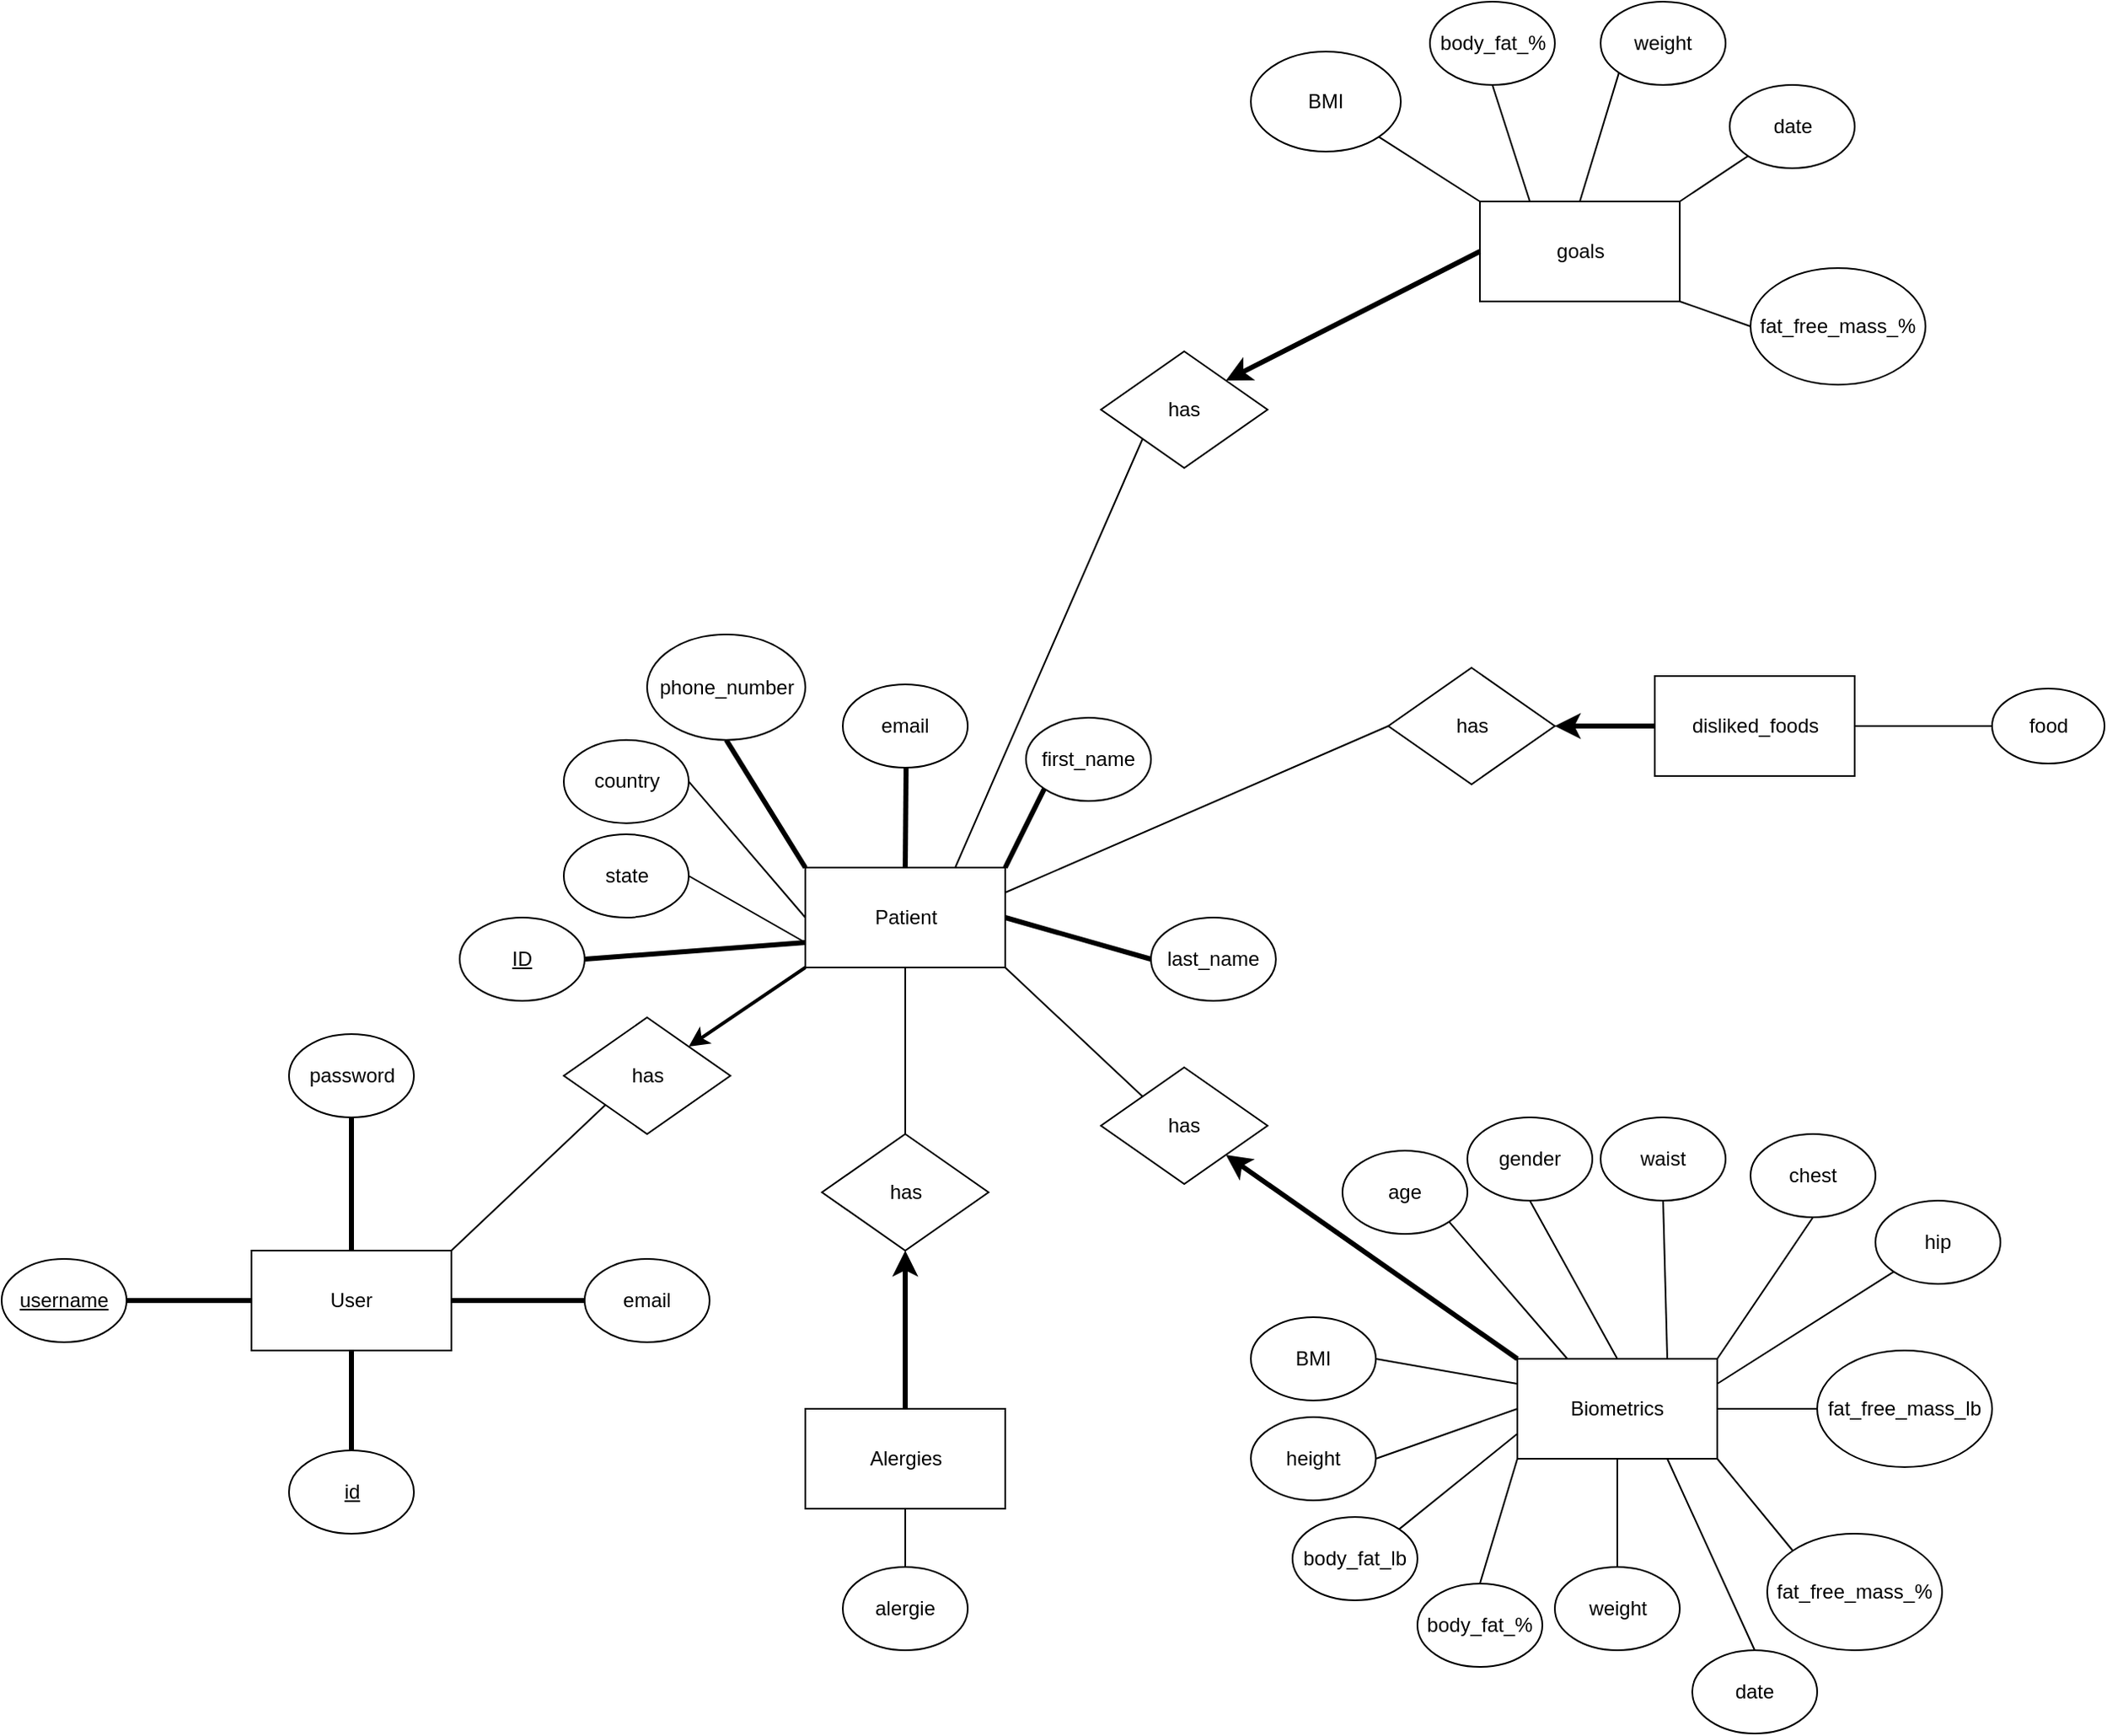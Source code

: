 <mxfile>
    <diagram id="zh0QbPr_pFWK423iTRMR" name="Page-1">
        <mxGraphModel dx="1402" dy="1064" grid="1" gridSize="10" guides="1" tooltips="1" connect="1" arrows="1" fold="1" page="0" pageScale="1" pageWidth="850" pageHeight="1100" math="0" shadow="0">
            <root>
                <mxCell id="0"/>
                <mxCell id="1" parent="0"/>
                <mxCell id="6" style="edgeStyle=none;html=1;exitX=0;exitY=0.5;exitDx=0;exitDy=0;entryX=1;entryY=0.5;entryDx=0;entryDy=0;endArrow=none;endFill=0;strokeWidth=3;" parent="1" source="2" target="4" edge="1">
                    <mxGeometry relative="1" as="geometry"/>
                </mxCell>
                <mxCell id="7" style="edgeStyle=none;html=1;exitX=0.5;exitY=0;exitDx=0;exitDy=0;entryX=0.5;entryY=1;entryDx=0;entryDy=0;strokeWidth=3;endArrow=none;endFill=0;" parent="1" source="2" target="3" edge="1">
                    <mxGeometry relative="1" as="geometry"/>
                </mxCell>
                <mxCell id="9" style="edgeStyle=none;html=1;exitX=1;exitY=0.5;exitDx=0;exitDy=0;entryX=0;entryY=0.5;entryDx=0;entryDy=0;strokeWidth=3;endArrow=none;endFill=0;" parent="1" source="2" target="8" edge="1">
                    <mxGeometry relative="1" as="geometry"/>
                </mxCell>
                <mxCell id="51" style="edgeStyle=none;html=1;exitX=1;exitY=0;exitDx=0;exitDy=0;entryX=0;entryY=1;entryDx=0;entryDy=0;strokeWidth=1;endArrow=none;endFill=0;" parent="1" source="2" target="50" edge="1">
                    <mxGeometry relative="1" as="geometry"/>
                </mxCell>
                <mxCell id="2" value="User" style="rounded=0;whiteSpace=wrap;html=1;" parent="1" vertex="1">
                    <mxGeometry x="80" y="480" width="120" height="60" as="geometry"/>
                </mxCell>
                <mxCell id="3" value="password" style="ellipse;whiteSpace=wrap;html=1;" parent="1" vertex="1">
                    <mxGeometry x="102.5" y="350" width="75" height="50" as="geometry"/>
                </mxCell>
                <mxCell id="4" value="&lt;u&gt;username&lt;/u&gt;" style="ellipse;whiteSpace=wrap;html=1;" parent="1" vertex="1">
                    <mxGeometry x="-70" y="485" width="75" height="50" as="geometry"/>
                </mxCell>
                <mxCell id="8" value="email" style="ellipse;whiteSpace=wrap;html=1;" parent="1" vertex="1">
                    <mxGeometry x="280" y="485" width="75" height="50" as="geometry"/>
                </mxCell>
                <mxCell id="10" value="age" style="ellipse;whiteSpace=wrap;html=1;" parent="1" vertex="1">
                    <mxGeometry x="735" y="420" width="75" height="50" as="geometry"/>
                </mxCell>
                <mxCell id="12" style="edgeStyle=none;html=1;exitX=0.25;exitY=0;exitDx=0;exitDy=0;entryX=1;entryY=1;entryDx=0;entryDy=0;strokeWidth=1;endArrow=none;endFill=0;" parent="1" source="11" target="10" edge="1">
                    <mxGeometry relative="1" as="geometry"/>
                </mxCell>
                <mxCell id="14" style="edgeStyle=none;html=1;exitX=0.5;exitY=1;exitDx=0;exitDy=0;entryX=0.5;entryY=0;entryDx=0;entryDy=0;strokeWidth=1;endArrow=none;endFill=0;" parent="1" source="11" target="13" edge="1">
                    <mxGeometry relative="1" as="geometry"/>
                </mxCell>
                <mxCell id="16" style="edgeStyle=none;html=1;exitX=0.5;exitY=0;exitDx=0;exitDy=0;entryX=0.5;entryY=1;entryDx=0;entryDy=0;strokeWidth=1;endArrow=none;endFill=0;" parent="1" source="11" target="15" edge="1">
                    <mxGeometry relative="1" as="geometry"/>
                </mxCell>
                <mxCell id="18" style="edgeStyle=none;html=1;exitX=0;exitY=0.5;exitDx=0;exitDy=0;entryX=1;entryY=0.5;entryDx=0;entryDy=0;strokeWidth=1;endArrow=none;endFill=0;" parent="1" source="11" target="17" edge="1">
                    <mxGeometry relative="1" as="geometry"/>
                </mxCell>
                <mxCell id="20" style="edgeStyle=none;html=1;exitX=0;exitY=0.25;exitDx=0;exitDy=0;entryX=1;entryY=0.5;entryDx=0;entryDy=0;strokeWidth=1;endArrow=none;endFill=0;" parent="1" source="11" target="19" edge="1">
                    <mxGeometry relative="1" as="geometry"/>
                </mxCell>
                <mxCell id="22" style="edgeStyle=none;html=1;exitX=0;exitY=1;exitDx=0;exitDy=0;entryX=0.5;entryY=0;entryDx=0;entryDy=0;strokeWidth=1;endArrow=none;endFill=0;" parent="1" source="11" target="21" edge="1">
                    <mxGeometry relative="1" as="geometry"/>
                </mxCell>
                <mxCell id="24" style="edgeStyle=none;html=1;exitX=1;exitY=1;exitDx=0;exitDy=0;entryX=0;entryY=0;entryDx=0;entryDy=0;strokeWidth=1;endArrow=none;endFill=0;" parent="1" source="11" target="23" edge="1">
                    <mxGeometry relative="1" as="geometry"/>
                </mxCell>
                <mxCell id="26" style="edgeStyle=none;html=1;exitX=0;exitY=0.75;exitDx=0;exitDy=0;entryX=1;entryY=0;entryDx=0;entryDy=0;strokeWidth=1;endArrow=none;endFill=0;" parent="1" source="11" target="25" edge="1">
                    <mxGeometry relative="1" as="geometry"/>
                </mxCell>
                <mxCell id="28" style="edgeStyle=none;html=1;exitX=1;exitY=0.5;exitDx=0;exitDy=0;entryX=0;entryY=0.5;entryDx=0;entryDy=0;strokeWidth=1;endArrow=none;endFill=0;" parent="1" source="11" target="27" edge="1">
                    <mxGeometry relative="1" as="geometry"/>
                </mxCell>
                <mxCell id="34" style="edgeStyle=none;html=1;exitX=1;exitY=0.25;exitDx=0;exitDy=0;entryX=0;entryY=1;entryDx=0;entryDy=0;strokeWidth=1;endArrow=none;endFill=0;" parent="1" source="11" target="33" edge="1">
                    <mxGeometry relative="1" as="geometry"/>
                </mxCell>
                <mxCell id="40" style="edgeStyle=none;html=1;exitX=0.75;exitY=1;exitDx=0;exitDy=0;entryX=0.5;entryY=0;entryDx=0;entryDy=0;strokeWidth=1;endArrow=none;endFill=0;" parent="1" source="11" target="39" edge="1">
                    <mxGeometry relative="1" as="geometry"/>
                </mxCell>
                <mxCell id="11" value="Biometrics" style="rounded=0;whiteSpace=wrap;html=1;" parent="1" vertex="1">
                    <mxGeometry x="840" y="545" width="120" height="60" as="geometry"/>
                </mxCell>
                <mxCell id="13" value="weight" style="ellipse;whiteSpace=wrap;html=1;" parent="1" vertex="1">
                    <mxGeometry x="862.5" y="670" width="75" height="50" as="geometry"/>
                </mxCell>
                <mxCell id="15" value="gender" style="ellipse;whiteSpace=wrap;html=1;" parent="1" vertex="1">
                    <mxGeometry x="810" y="400" width="75" height="50" as="geometry"/>
                </mxCell>
                <mxCell id="17" value="height" style="ellipse;whiteSpace=wrap;html=1;" parent="1" vertex="1">
                    <mxGeometry x="680" y="580" width="75" height="50" as="geometry"/>
                </mxCell>
                <mxCell id="19" value="BMI" style="ellipse;whiteSpace=wrap;html=1;" parent="1" vertex="1">
                    <mxGeometry x="680" y="520" width="75" height="50" as="geometry"/>
                </mxCell>
                <mxCell id="21" value="body_fat_%" style="ellipse;whiteSpace=wrap;html=1;" parent="1" vertex="1">
                    <mxGeometry x="780" y="680" width="75" height="50" as="geometry"/>
                </mxCell>
                <mxCell id="23" value="fat_free_mass_%" style="ellipse;whiteSpace=wrap;html=1;" parent="1" vertex="1">
                    <mxGeometry x="990" y="650" width="105" height="70" as="geometry"/>
                </mxCell>
                <mxCell id="25" value="body_fat_lb" style="ellipse;whiteSpace=wrap;html=1;" parent="1" vertex="1">
                    <mxGeometry x="705" y="640" width="75" height="50" as="geometry"/>
                </mxCell>
                <mxCell id="27" value="fat_free_mass_lb" style="ellipse;whiteSpace=wrap;html=1;" parent="1" vertex="1">
                    <mxGeometry x="1020" y="540" width="105" height="70" as="geometry"/>
                </mxCell>
                <mxCell id="30" style="edgeStyle=none;html=1;exitX=0.5;exitY=1;exitDx=0;exitDy=0;entryX=0.75;entryY=0;entryDx=0;entryDy=0;strokeWidth=1;endArrow=none;endFill=0;" parent="1" source="29" target="11" edge="1">
                    <mxGeometry relative="1" as="geometry"/>
                </mxCell>
                <mxCell id="29" value="waist" style="ellipse;whiteSpace=wrap;html=1;" parent="1" vertex="1">
                    <mxGeometry x="890" y="400" width="75" height="50" as="geometry"/>
                </mxCell>
                <mxCell id="32" style="edgeStyle=none;html=1;exitX=0.5;exitY=1;exitDx=0;exitDy=0;entryX=1;entryY=0;entryDx=0;entryDy=0;strokeWidth=1;endArrow=none;endFill=0;" parent="1" source="31" target="11" edge="1">
                    <mxGeometry relative="1" as="geometry"/>
                </mxCell>
                <mxCell id="31" value="chest" style="ellipse;whiteSpace=wrap;html=1;" parent="1" vertex="1">
                    <mxGeometry x="980" y="410" width="75" height="50" as="geometry"/>
                </mxCell>
                <mxCell id="33" value="hip" style="ellipse;whiteSpace=wrap;html=1;" parent="1" vertex="1">
                    <mxGeometry x="1055" y="450" width="75" height="50" as="geometry"/>
                </mxCell>
                <mxCell id="38" style="edgeStyle=none;html=1;entryX=1;entryY=1;entryDx=0;entryDy=0;strokeWidth=3;endArrow=classic;endFill=1;exitX=0;exitY=0;exitDx=0;exitDy=0;" parent="1" source="11" target="36" edge="1">
                    <mxGeometry relative="1" as="geometry">
                        <mxPoint x="870" y="320" as="sourcePoint"/>
                    </mxGeometry>
                </mxCell>
                <mxCell id="36" value="has" style="rhombus;whiteSpace=wrap;html=1;" parent="1" vertex="1">
                    <mxGeometry x="590" y="370" width="100" height="70" as="geometry"/>
                </mxCell>
                <mxCell id="39" value="date" style="ellipse;whiteSpace=wrap;html=1;" parent="1" vertex="1">
                    <mxGeometry x="945" y="720" width="75" height="50" as="geometry"/>
                </mxCell>
                <mxCell id="43" style="edgeStyle=none;html=1;exitX=1;exitY=1;exitDx=0;exitDy=0;entryX=0;entryY=0;entryDx=0;entryDy=0;strokeWidth=1;endArrow=none;endFill=0;" parent="1" source="41" target="36" edge="1">
                    <mxGeometry relative="1" as="geometry"/>
                </mxCell>
                <mxCell id="45" style="edgeStyle=none;html=1;exitX=0.5;exitY=0;exitDx=0;exitDy=0;strokeWidth=3;endArrow=none;endFill=0;" parent="1" source="41" edge="1">
                    <mxGeometry relative="1" as="geometry">
                        <mxPoint x="473" y="190" as="targetPoint"/>
                    </mxGeometry>
                </mxCell>
                <mxCell id="47" style="edgeStyle=none;html=1;exitX=0;exitY=0;exitDx=0;exitDy=0;entryX=0.5;entryY=1;entryDx=0;entryDy=0;strokeWidth=3;endArrow=none;endFill=0;" parent="1" source="41" target="46" edge="1">
                    <mxGeometry relative="1" as="geometry"/>
                </mxCell>
                <mxCell id="49" style="edgeStyle=none;html=1;exitX=1;exitY=0;exitDx=0;exitDy=0;entryX=0;entryY=1;entryDx=0;entryDy=0;strokeWidth=3;endArrow=none;endFill=0;" parent="1" source="41" target="48" edge="1">
                    <mxGeometry relative="1" as="geometry"/>
                </mxCell>
                <mxCell id="54" style="edgeStyle=none;html=1;exitX=1;exitY=0.5;exitDx=0;exitDy=0;entryX=0;entryY=0.5;entryDx=0;entryDy=0;strokeWidth=3;endArrow=none;endFill=0;" parent="1" source="41" target="53" edge="1">
                    <mxGeometry relative="1" as="geometry"/>
                </mxCell>
                <mxCell id="56" style="edgeStyle=none;html=1;exitX=0;exitY=0.5;exitDx=0;exitDy=0;entryX=1;entryY=0.5;entryDx=0;entryDy=0;strokeWidth=1;endArrow=none;endFill=0;" parent="1" source="41" target="55" edge="1">
                    <mxGeometry relative="1" as="geometry"/>
                </mxCell>
                <mxCell id="58" style="edgeStyle=none;html=1;exitX=0;exitY=0.75;exitDx=0;exitDy=0;entryX=1;entryY=0.5;entryDx=0;entryDy=0;strokeWidth=1;endArrow=none;endFill=0;" parent="1" source="41" target="57" edge="1">
                    <mxGeometry relative="1" as="geometry"/>
                </mxCell>
                <mxCell id="60" style="edgeStyle=none;html=1;exitX=0.5;exitY=0;exitDx=0;exitDy=0;strokeWidth=3;endArrow=classic;endFill=1;entryX=0.5;entryY=1;entryDx=0;entryDy=0;" parent="1" source="59" target="63" edge="1">
                    <mxGeometry relative="1" as="geometry">
                        <mxPoint x="540" y="500" as="targetPoint"/>
                    </mxGeometry>
                </mxCell>
                <mxCell id="66" style="edgeStyle=none;html=1;exitX=1;exitY=0.25;exitDx=0;exitDy=0;entryX=0;entryY=0.5;entryDx=0;entryDy=0;strokeWidth=1;endArrow=none;endFill=0;" parent="1" source="41" target="65" edge="1">
                    <mxGeometry relative="1" as="geometry"/>
                </mxCell>
                <mxCell id="74" style="edgeStyle=none;html=1;exitX=0.75;exitY=0;exitDx=0;exitDy=0;entryX=0;entryY=1;entryDx=0;entryDy=0;strokeWidth=1;endArrow=none;endFill=0;" parent="1" source="41" target="73" edge="1">
                    <mxGeometry relative="1" as="geometry"/>
                </mxCell>
                <mxCell id="41" value="Patient" style="rounded=0;whiteSpace=wrap;html=1;" parent="1" vertex="1">
                    <mxGeometry x="412.5" y="250" width="120" height="60" as="geometry"/>
                </mxCell>
                <mxCell id="44" value="email" style="ellipse;whiteSpace=wrap;html=1;" parent="1" vertex="1">
                    <mxGeometry x="435" y="140" width="75" height="50" as="geometry"/>
                </mxCell>
                <mxCell id="46" value="phone_number" style="ellipse;whiteSpace=wrap;html=1;" parent="1" vertex="1">
                    <mxGeometry x="317.5" y="110" width="95" height="63.33" as="geometry"/>
                </mxCell>
                <mxCell id="48" value="first_name" style="ellipse;whiteSpace=wrap;html=1;" parent="1" vertex="1">
                    <mxGeometry x="545" y="160" width="75" height="50" as="geometry"/>
                </mxCell>
                <mxCell id="52" style="edgeStyle=none;html=1;exitX=0;exitY=1;exitDx=0;exitDy=0;strokeWidth=2;endArrow=classic;endFill=1;entryX=1;entryY=0;entryDx=0;entryDy=0;" parent="1" source="41" target="50" edge="1">
                    <mxGeometry relative="1" as="geometry">
                        <mxPoint x="450" y="400" as="targetPoint"/>
                    </mxGeometry>
                </mxCell>
                <mxCell id="50" value="has" style="rhombus;whiteSpace=wrap;html=1;" parent="1" vertex="1">
                    <mxGeometry x="267.5" y="340" width="100" height="70" as="geometry"/>
                </mxCell>
                <mxCell id="53" value="last_name" style="ellipse;whiteSpace=wrap;html=1;" parent="1" vertex="1">
                    <mxGeometry x="620" y="280" width="75" height="50" as="geometry"/>
                </mxCell>
                <mxCell id="55" value="country" style="ellipse;whiteSpace=wrap;html=1;" parent="1" vertex="1">
                    <mxGeometry x="267.5" y="173.33" width="75" height="50" as="geometry"/>
                </mxCell>
                <mxCell id="57" value="state" style="ellipse;whiteSpace=wrap;html=1;" parent="1" vertex="1">
                    <mxGeometry x="267.5" y="230" width="75" height="50" as="geometry"/>
                </mxCell>
                <mxCell id="62" style="edgeStyle=none;html=1;exitX=0.5;exitY=1;exitDx=0;exitDy=0;entryX=0.5;entryY=0;entryDx=0;entryDy=0;strokeWidth=1;endArrow=none;endFill=0;" parent="1" source="59" target="61" edge="1">
                    <mxGeometry relative="1" as="geometry"/>
                </mxCell>
                <mxCell id="59" value="Alergies" style="rounded=0;whiteSpace=wrap;html=1;" parent="1" vertex="1">
                    <mxGeometry x="412.5" y="575" width="120" height="60" as="geometry"/>
                </mxCell>
                <mxCell id="61" value="alergie" style="ellipse;whiteSpace=wrap;html=1;" parent="1" vertex="1">
                    <mxGeometry x="435" y="670" width="75" height="50" as="geometry"/>
                </mxCell>
                <mxCell id="64" style="edgeStyle=none;html=1;exitX=0.5;exitY=0;exitDx=0;exitDy=0;entryX=0.5;entryY=1;entryDx=0;entryDy=0;strokeWidth=1;endArrow=none;endFill=0;" parent="1" source="63" target="41" edge="1">
                    <mxGeometry relative="1" as="geometry"/>
                </mxCell>
                <mxCell id="63" value="has" style="rhombus;whiteSpace=wrap;html=1;" parent="1" vertex="1">
                    <mxGeometry x="422.5" y="410" width="100" height="70" as="geometry"/>
                </mxCell>
                <mxCell id="68" style="edgeStyle=none;html=1;exitX=0;exitY=0.5;exitDx=0;exitDy=0;strokeWidth=3;endArrow=classic;endFill=1;entryX=1;entryY=0.5;entryDx=0;entryDy=0;" parent="1" source="67" target="65" edge="1">
                    <mxGeometry relative="1" as="geometry">
                        <mxPoint x="820" y="220" as="targetPoint"/>
                    </mxGeometry>
                </mxCell>
                <mxCell id="65" value="has" style="rhombus;whiteSpace=wrap;html=1;" parent="1" vertex="1">
                    <mxGeometry x="762.5" y="130" width="100" height="70" as="geometry"/>
                </mxCell>
                <mxCell id="70" style="edgeStyle=none;html=1;exitX=1;exitY=0.5;exitDx=0;exitDy=0;entryX=0;entryY=0.5;entryDx=0;entryDy=0;strokeWidth=1;endArrow=none;endFill=0;" parent="1" source="67" target="69" edge="1">
                    <mxGeometry relative="1" as="geometry"/>
                </mxCell>
                <mxCell id="67" value="disliked_foods" style="rounded=0;whiteSpace=wrap;html=1;" parent="1" vertex="1">
                    <mxGeometry x="922.5" y="135" width="120" height="60" as="geometry"/>
                </mxCell>
                <mxCell id="69" value="food" style="ellipse;whiteSpace=wrap;html=1;" parent="1" vertex="1">
                    <mxGeometry x="1125" y="142.5" width="67.5" height="45" as="geometry"/>
                </mxCell>
                <mxCell id="77" style="edgeStyle=none;html=1;exitX=0;exitY=0;exitDx=0;exitDy=0;strokeWidth=1;endArrow=none;endFill=0;entryX=1;entryY=1;entryDx=0;entryDy=0;" parent="1" source="71" target="76" edge="1">
                    <mxGeometry relative="1" as="geometry">
                        <mxPoint x="770" y="-190" as="targetPoint"/>
                    </mxGeometry>
                </mxCell>
                <mxCell id="83" style="edgeStyle=none;html=1;exitX=0.25;exitY=0;exitDx=0;exitDy=0;entryX=0.5;entryY=1;entryDx=0;entryDy=0;strokeWidth=1;endArrow=none;endFill=0;" parent="1" source="71" target="80" edge="1">
                    <mxGeometry relative="1" as="geometry"/>
                </mxCell>
                <mxCell id="84" style="edgeStyle=none;html=1;exitX=0.5;exitY=0;exitDx=0;exitDy=0;entryX=0;entryY=1;entryDx=0;entryDy=0;strokeWidth=1;endArrow=none;endFill=0;" parent="1" source="71" target="79" edge="1">
                    <mxGeometry relative="1" as="geometry"/>
                </mxCell>
                <mxCell id="85" style="edgeStyle=none;html=1;exitX=1;exitY=0;exitDx=0;exitDy=0;entryX=0;entryY=1;entryDx=0;entryDy=0;strokeWidth=1;endArrow=none;endFill=0;" parent="1" source="71" target="82" edge="1">
                    <mxGeometry relative="1" as="geometry"/>
                </mxCell>
                <mxCell id="86" style="edgeStyle=none;html=1;exitX=1;exitY=1;exitDx=0;exitDy=0;entryX=0;entryY=0.5;entryDx=0;entryDy=0;strokeWidth=1;endArrow=none;endFill=0;" parent="1" source="71" target="81" edge="1">
                    <mxGeometry relative="1" as="geometry"/>
                </mxCell>
                <mxCell id="71" value="goals" style="rounded=0;whiteSpace=wrap;html=1;" parent="1" vertex="1">
                    <mxGeometry x="817.5" y="-150" width="120" height="60" as="geometry"/>
                </mxCell>
                <mxCell id="75" style="edgeStyle=none;html=1;exitX=0;exitY=0.5;exitDx=0;exitDy=0;strokeWidth=3;endArrow=classic;endFill=1;entryX=1;entryY=0;entryDx=0;entryDy=0;" parent="1" source="71" target="73" edge="1">
                    <mxGeometry relative="1" as="geometry">
                        <mxPoint x="730" y="10" as="targetPoint"/>
                    </mxGeometry>
                </mxCell>
                <mxCell id="73" value="has" style="rhombus;whiteSpace=wrap;html=1;" parent="1" vertex="1">
                    <mxGeometry x="590" y="-60" width="100" height="70" as="geometry"/>
                </mxCell>
                <mxCell id="76" value="BMI" style="ellipse;whiteSpace=wrap;html=1;" parent="1" vertex="1">
                    <mxGeometry x="680" y="-240" width="90" height="60" as="geometry"/>
                </mxCell>
                <mxCell id="79" value="weight" style="ellipse;whiteSpace=wrap;html=1;" parent="1" vertex="1">
                    <mxGeometry x="890" y="-270" width="75" height="50" as="geometry"/>
                </mxCell>
                <mxCell id="80" value="body_fat_%" style="ellipse;whiteSpace=wrap;html=1;" parent="1" vertex="1">
                    <mxGeometry x="787.5" y="-270" width="75" height="50" as="geometry"/>
                </mxCell>
                <mxCell id="81" value="fat_free_mass_%" style="ellipse;whiteSpace=wrap;html=1;" parent="1" vertex="1">
                    <mxGeometry x="980" y="-110" width="105" height="70" as="geometry"/>
                </mxCell>
                <mxCell id="82" value="date" style="ellipse;whiteSpace=wrap;html=1;" parent="1" vertex="1">
                    <mxGeometry x="967.5" y="-220" width="75" height="50" as="geometry"/>
                </mxCell>
                <mxCell id="88" style="edgeStyle=none;html=1;exitX=1;exitY=0.5;exitDx=0;exitDy=0;entryX=0;entryY=0.75;entryDx=0;entryDy=0;endArrow=none;endFill=0;strokeWidth=3;" parent="1" source="87" target="41" edge="1">
                    <mxGeometry relative="1" as="geometry"/>
                </mxCell>
                <mxCell id="87" value="ID" style="ellipse;whiteSpace=wrap;html=1;fontStyle=4" parent="1" vertex="1">
                    <mxGeometry x="205" y="280" width="75" height="50" as="geometry"/>
                </mxCell>
                <mxCell id="90" style="edgeStyle=none;html=1;exitX=0.5;exitY=0;exitDx=0;exitDy=0;entryX=0.5;entryY=1;entryDx=0;entryDy=0;endArrow=none;endFill=0;strokeWidth=3;" edge="1" parent="1" source="89" target="2">
                    <mxGeometry relative="1" as="geometry"/>
                </mxCell>
                <mxCell id="89" value="&lt;u&gt;id&lt;/u&gt;" style="ellipse;whiteSpace=wrap;html=1;" vertex="1" parent="1">
                    <mxGeometry x="102.5" y="600" width="75" height="50" as="geometry"/>
                </mxCell>
            </root>
        </mxGraphModel>
    </diagram>
</mxfile>